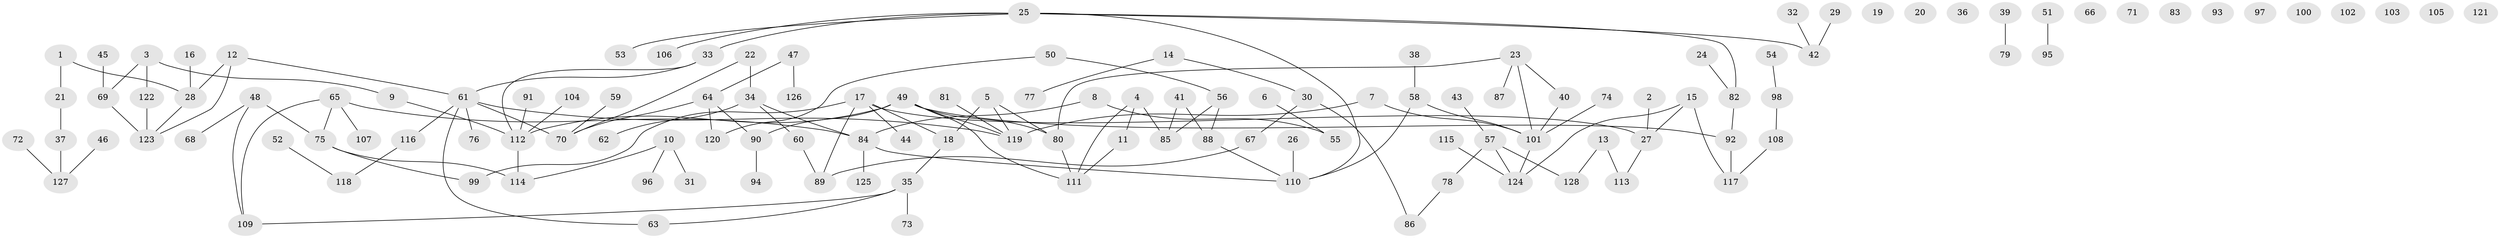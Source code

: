 // coarse degree distribution, {3: 0.21333333333333335, 9: 0.013333333333333334, 1: 0.29333333333333333, 2: 0.32, 7: 0.02666666666666667, 5: 0.04, 4: 0.05333333333333334, 6: 0.04}
// Generated by graph-tools (version 1.1) at 2025/48/03/04/25 22:48:30]
// undirected, 128 vertices, 138 edges
graph export_dot {
  node [color=gray90,style=filled];
  1;
  2;
  3;
  4;
  5;
  6;
  7;
  8;
  9;
  10;
  11;
  12;
  13;
  14;
  15;
  16;
  17;
  18;
  19;
  20;
  21;
  22;
  23;
  24;
  25;
  26;
  27;
  28;
  29;
  30;
  31;
  32;
  33;
  34;
  35;
  36;
  37;
  38;
  39;
  40;
  41;
  42;
  43;
  44;
  45;
  46;
  47;
  48;
  49;
  50;
  51;
  52;
  53;
  54;
  55;
  56;
  57;
  58;
  59;
  60;
  61;
  62;
  63;
  64;
  65;
  66;
  67;
  68;
  69;
  70;
  71;
  72;
  73;
  74;
  75;
  76;
  77;
  78;
  79;
  80;
  81;
  82;
  83;
  84;
  85;
  86;
  87;
  88;
  89;
  90;
  91;
  92;
  93;
  94;
  95;
  96;
  97;
  98;
  99;
  100;
  101;
  102;
  103;
  104;
  105;
  106;
  107;
  108;
  109;
  110;
  111;
  112;
  113;
  114;
  115;
  116;
  117;
  118;
  119;
  120;
  121;
  122;
  123;
  124;
  125;
  126;
  127;
  128;
  1 -- 21;
  1 -- 28;
  2 -- 27;
  3 -- 9;
  3 -- 69;
  3 -- 122;
  4 -- 11;
  4 -- 85;
  4 -- 111;
  5 -- 18;
  5 -- 80;
  5 -- 119;
  6 -- 55;
  7 -- 101;
  7 -- 119;
  8 -- 55;
  8 -- 84;
  9 -- 112;
  10 -- 31;
  10 -- 96;
  10 -- 114;
  11 -- 111;
  12 -- 28;
  12 -- 61;
  12 -- 123;
  13 -- 113;
  13 -- 128;
  14 -- 30;
  14 -- 77;
  15 -- 27;
  15 -- 117;
  15 -- 124;
  16 -- 28;
  17 -- 18;
  17 -- 27;
  17 -- 44;
  17 -- 89;
  17 -- 99;
  18 -- 35;
  21 -- 37;
  22 -- 34;
  22 -- 70;
  23 -- 40;
  23 -- 80;
  23 -- 87;
  23 -- 101;
  24 -- 82;
  25 -- 33;
  25 -- 42;
  25 -- 53;
  25 -- 82;
  25 -- 106;
  25 -- 110;
  26 -- 110;
  27 -- 113;
  28 -- 123;
  29 -- 42;
  30 -- 67;
  30 -- 86;
  32 -- 42;
  33 -- 61;
  33 -- 112;
  34 -- 60;
  34 -- 62;
  34 -- 84;
  35 -- 63;
  35 -- 73;
  35 -- 109;
  37 -- 127;
  38 -- 58;
  39 -- 79;
  40 -- 101;
  41 -- 85;
  41 -- 88;
  43 -- 57;
  45 -- 69;
  46 -- 127;
  47 -- 64;
  47 -- 126;
  48 -- 68;
  48 -- 75;
  48 -- 109;
  49 -- 80;
  49 -- 90;
  49 -- 92;
  49 -- 111;
  49 -- 112;
  49 -- 119;
  50 -- 56;
  50 -- 120;
  51 -- 95;
  52 -- 118;
  54 -- 98;
  56 -- 85;
  56 -- 88;
  57 -- 78;
  57 -- 124;
  57 -- 128;
  58 -- 101;
  58 -- 110;
  59 -- 70;
  60 -- 89;
  61 -- 63;
  61 -- 70;
  61 -- 76;
  61 -- 116;
  61 -- 119;
  64 -- 70;
  64 -- 90;
  64 -- 120;
  65 -- 75;
  65 -- 84;
  65 -- 107;
  65 -- 109;
  67 -- 89;
  69 -- 123;
  72 -- 127;
  74 -- 101;
  75 -- 99;
  75 -- 114;
  78 -- 86;
  80 -- 111;
  81 -- 119;
  82 -- 92;
  84 -- 110;
  84 -- 125;
  88 -- 110;
  90 -- 94;
  91 -- 112;
  92 -- 117;
  98 -- 108;
  101 -- 124;
  104 -- 112;
  108 -- 117;
  112 -- 114;
  115 -- 124;
  116 -- 118;
  122 -- 123;
}
